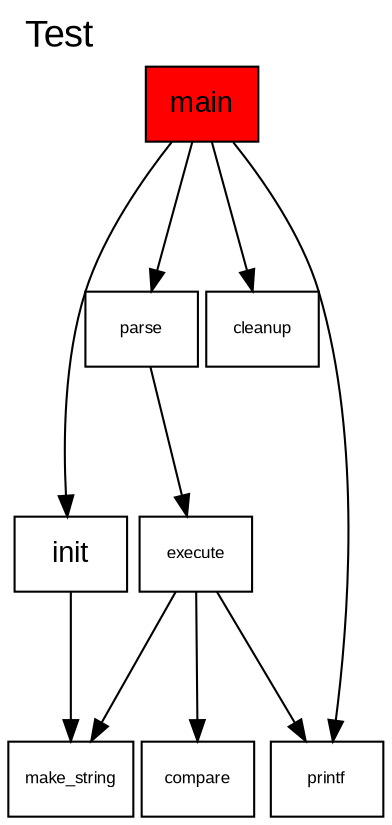 digraph G {
 graph [
    label="Test"
    labeljust=l
    labelloc=t
    fontsize=18
    fontname="arial"
    ranksep=1
    rankdir="TB"
    nodesep=.05
  ];
  node [
    fontsize=8
    fontname="arial"
    shape="rectangle"
  ];
  edge [
    fontsize=8
    fontname="arial"
  ];
  main [
      fontsize=14.0
      label=main
      color="black"
      fontcolor="black"
      fillcolor="red"
      style="solid,filled"
    ];
  init [
      fontsize=14.0
      label=init
      color="black"
      fontcolor="black"
      fillcolor="white"
      style="solid,filled"
    ];
 main -> parse -> execute;
 main -> init;
 main -> cleanup;
 execute -> make_string;
 execute -> printf;
 init -> make_string;
 main -> printf;
 execute -> compare;
}
